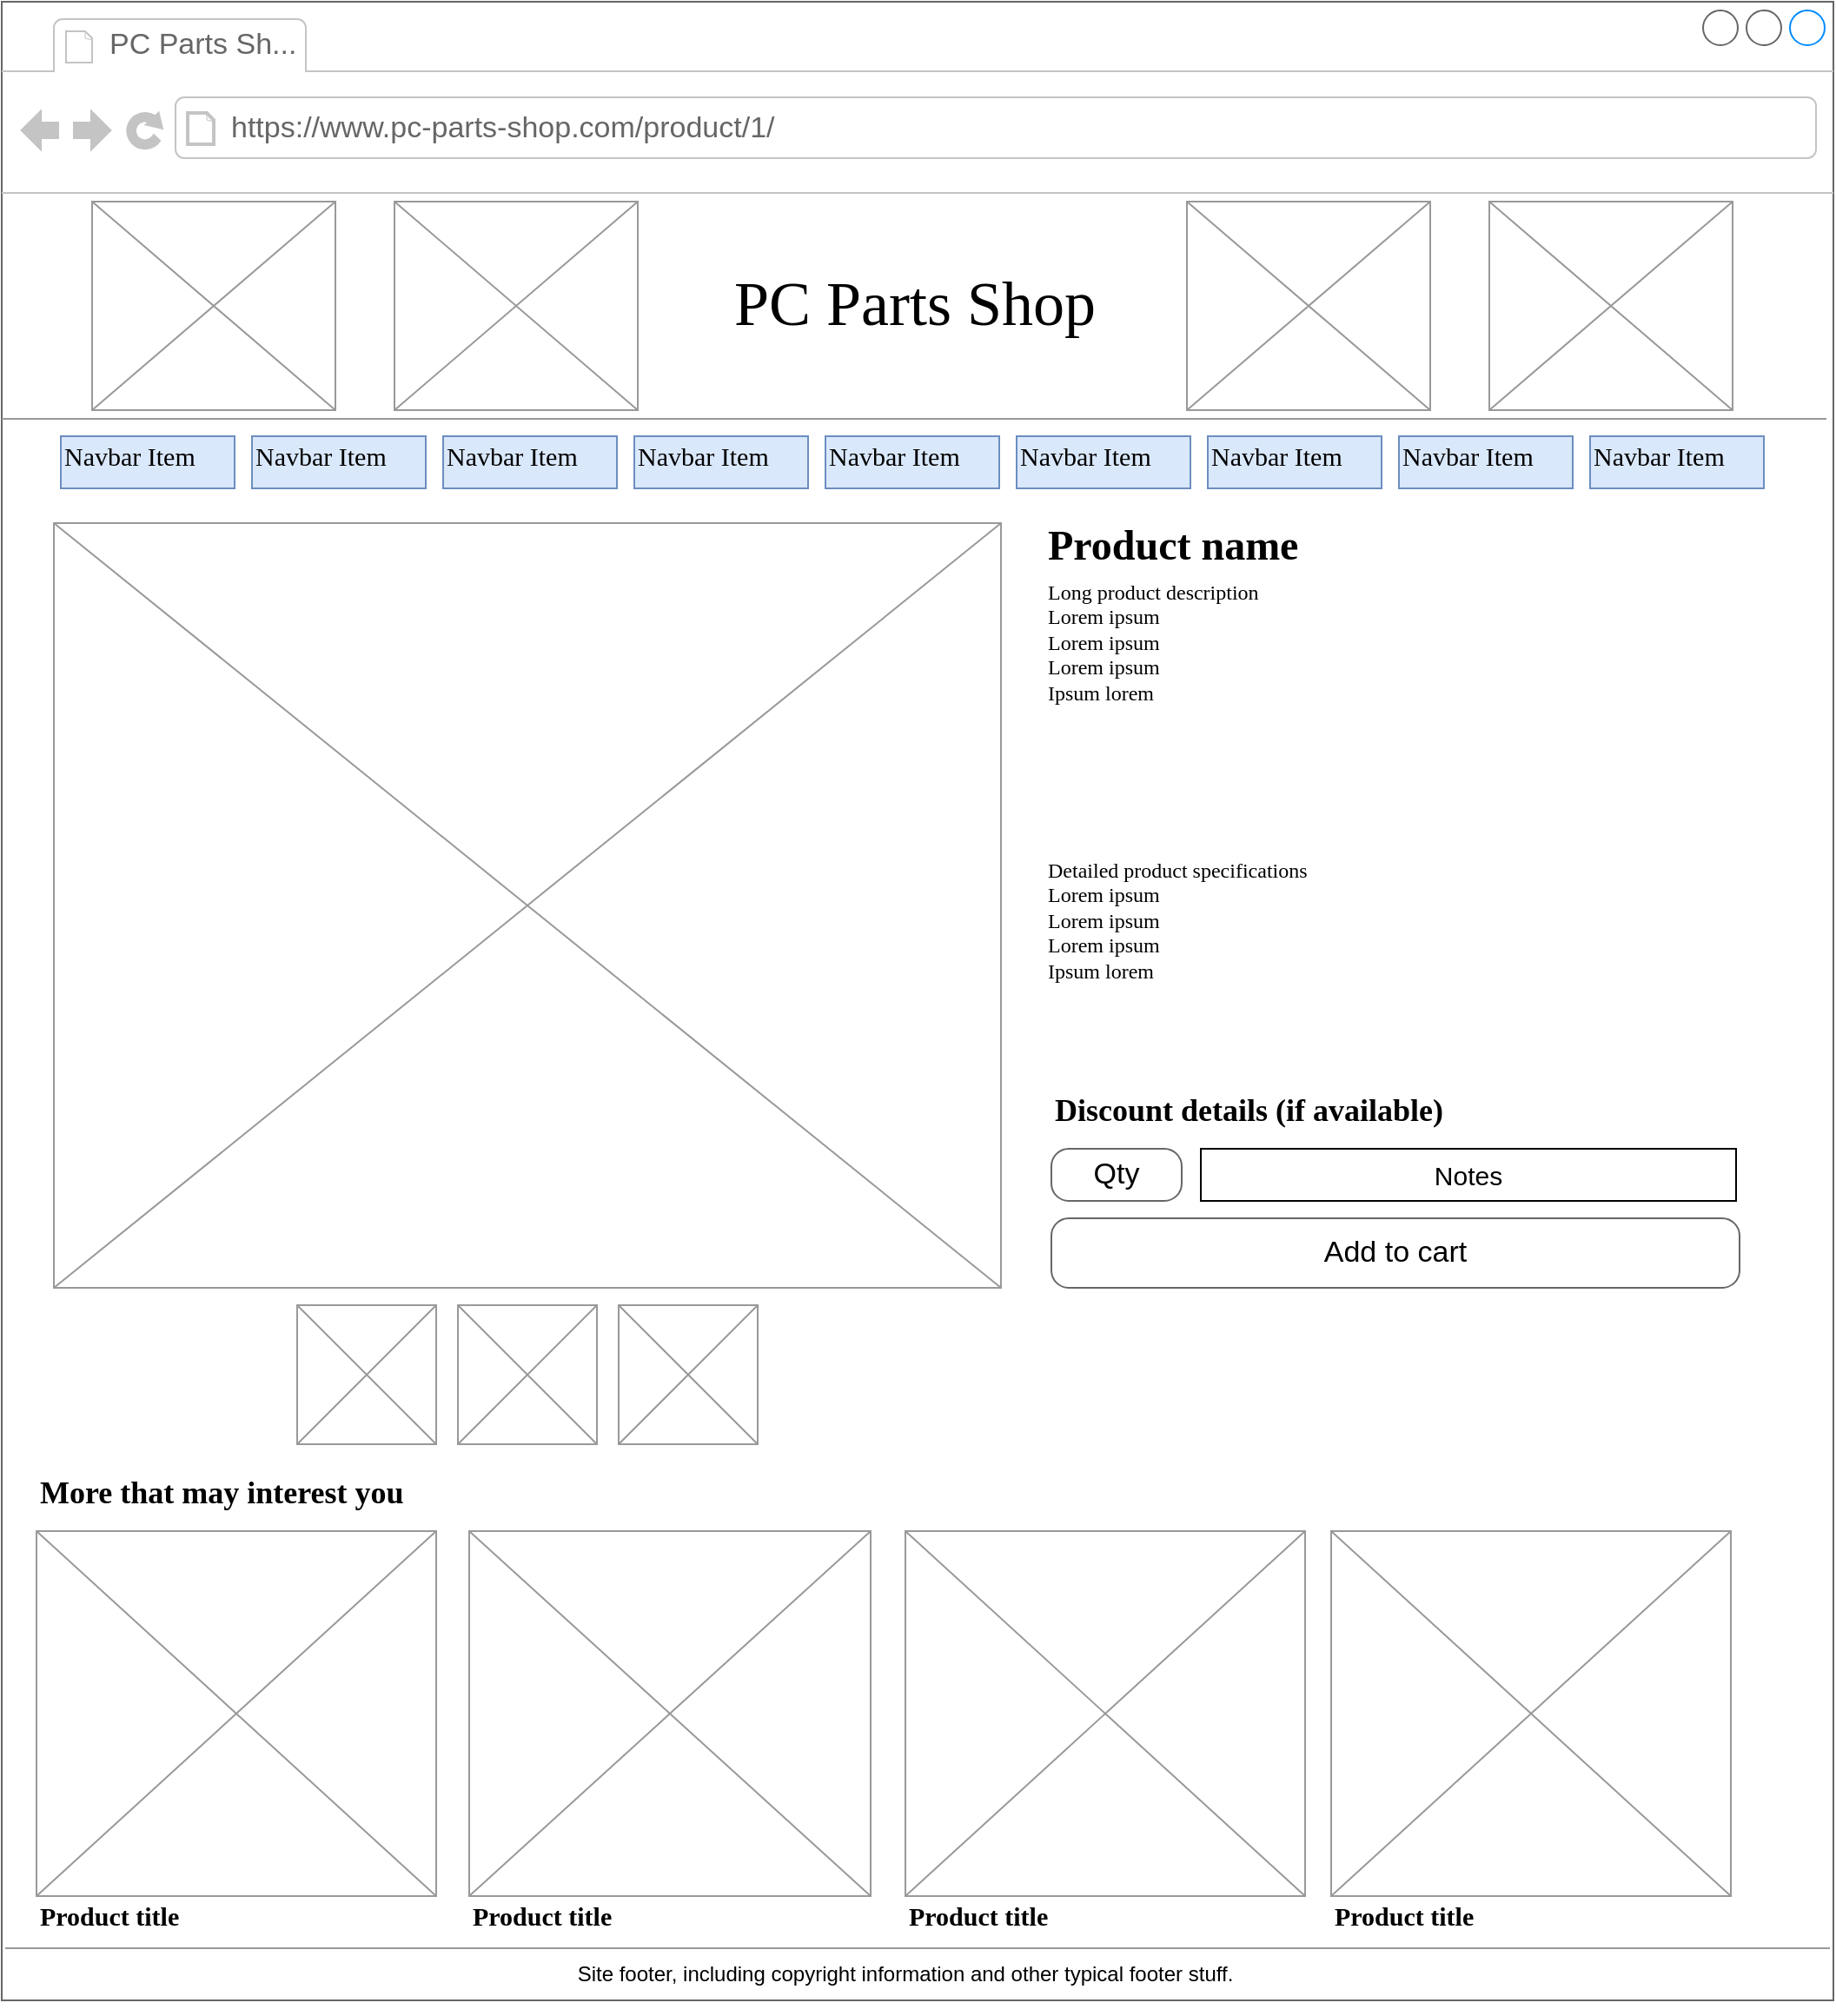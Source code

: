 <mxfile version="24.8.3">
  <diagram name="Page-1" id="2cc2dc42-3aac-f2a9-1cec-7a8b7cbee084">
    <mxGraphModel dx="1308" dy="842" grid="1" gridSize="10" guides="1" tooltips="1" connect="1" arrows="1" fold="1" page="1" pageScale="1" pageWidth="1100" pageHeight="850" background="none" math="0" shadow="0">
      <root>
        <mxCell id="0" />
        <mxCell id="1" parent="0" />
        <mxCell id="7026571954dc6520-1" value="" style="strokeWidth=1;shadow=0;dashed=0;align=center;html=1;shape=mxgraph.mockup.containers.browserWindow;rSize=0;strokeColor=#666666;mainText=,;recursiveResize=0;rounded=0;labelBackgroundColor=none;fontFamily=Verdana;fontSize=12" parent="1" vertex="1">
          <mxGeometry x="30" y="20" width="1054" height="1150" as="geometry" />
        </mxCell>
        <mxCell id="7026571954dc6520-2" value="&lt;div&gt;PC Parts Sh...&lt;/div&gt;" style="strokeWidth=1;shadow=0;dashed=0;align=center;html=1;shape=mxgraph.mockup.containers.anchor;fontSize=17;fontColor=#666666;align=left;" parent="7026571954dc6520-1" vertex="1">
          <mxGeometry x="60" y="12" width="110" height="26" as="geometry" />
        </mxCell>
        <mxCell id="7026571954dc6520-3" value="&lt;div&gt;https://www.pc-parts-shop.com/product/1/&lt;/div&gt;" style="strokeWidth=1;shadow=0;dashed=0;align=center;html=1;shape=mxgraph.mockup.containers.anchor;rSize=0;fontSize=17;fontColor=#666666;align=left;" parent="7026571954dc6520-1" vertex="1">
          <mxGeometry x="130" y="60" width="250" height="26" as="geometry" />
        </mxCell>
        <mxCell id="7026571954dc6520-4" value="&lt;div align=&quot;center&quot;&gt;&lt;font style=&quot;font-size: 36px;&quot;&gt;PC Parts Shop&lt;/font&gt;&lt;/div&gt;" style="text;html=1;points=[];align=center;verticalAlign=top;spacingTop=-4;fontSize=30;fontFamily=Verdana" parent="7026571954dc6520-1" vertex="1">
          <mxGeometry x="355" y="150" width="340" height="50" as="geometry" />
        </mxCell>
        <mxCell id="7026571954dc6520-15" value="" style="verticalLabelPosition=bottom;shadow=0;dashed=0;align=center;html=1;verticalAlign=top;strokeWidth=1;shape=mxgraph.mockup.markup.line;strokeColor=#999999;rounded=0;labelBackgroundColor=none;fillColor=#ffffff;fontFamily=Verdana;fontSize=12;fontColor=#000000;" parent="7026571954dc6520-1" vertex="1">
          <mxGeometry y="230" width="1050" height="20" as="geometry" />
        </mxCell>
        <mxCell id="7026571954dc6520-16" value="Navbar Item" style="text;html=1;points=[];align=left;verticalAlign=top;spacingTop=-4;fontSize=15;fontFamily=Verdana;fillColor=#dae8fc;strokeColor=#6c8ebf;" parent="7026571954dc6520-1" vertex="1">
          <mxGeometry x="34" y="250" width="100" height="30" as="geometry" />
        </mxCell>
        <mxCell id="7026571954dc6520-21" value="" style="verticalLabelPosition=bottom;shadow=0;dashed=0;align=center;html=1;verticalAlign=top;strokeWidth=1;shape=mxgraph.mockup.markup.line;strokeColor=#999999;rounded=0;labelBackgroundColor=none;fillColor=#ffffff;fontFamily=Verdana;fontSize=12;fontColor=#000000;" parent="7026571954dc6520-1" vertex="1">
          <mxGeometry x="2" y="1110" width="1050" height="20" as="geometry" />
        </mxCell>
        <mxCell id="7026571954dc6520-22" value="" style="verticalLabelPosition=bottom;shadow=0;dashed=0;align=center;html=1;verticalAlign=top;strokeWidth=1;shape=mxgraph.mockup.graphics.simpleIcon;strokeColor=#999999;fillColor=#ffffff;rounded=0;labelBackgroundColor=none;fontFamily=Verdana;fontSize=12;fontColor=#000000;" parent="7026571954dc6520-1" vertex="1">
          <mxGeometry x="30" y="300" width="545" height="440" as="geometry" />
        </mxCell>
        <mxCell id="7026571954dc6520-18" value="Add to cart" style="strokeWidth=1;shadow=0;dashed=0;align=center;html=1;shape=mxgraph.mockup.buttons.button;strokeColor=#666666;mainText=;buttonStyle=round;fontSize=17;fontStyle=0;fillColor=none;whiteSpace=wrap;rounded=0;labelBackgroundColor=none;" parent="7026571954dc6520-1" vertex="1">
          <mxGeometry x="604" y="700" width="396" height="40" as="geometry" />
        </mxCell>
        <mxCell id="7026571954dc6520-34" value="&lt;div&gt;Long product description&lt;/div&gt;&lt;div&gt;Lorem ipsum&lt;/div&gt;&lt;div&gt;&lt;div&gt;Lorem ipsum&lt;br&gt;&lt;div&gt;Lorem ipsum&lt;br&gt;&lt;div&gt;Ipsum lorem&lt;br&gt;&lt;/div&gt;&lt;/div&gt;&lt;/div&gt;&lt;/div&gt;" style="text;html=1;points=[];align=left;verticalAlign=top;spacingTop=-4;fontSize=12;fontFamily=Verdana;whiteSpace=wrap;" parent="7026571954dc6520-1" vertex="1">
          <mxGeometry x="600" y="330" width="454" height="80" as="geometry" />
        </mxCell>
        <mxCell id="HpChw-fos6fTmwqIw70c-1" value="" style="verticalLabelPosition=bottom;shadow=0;dashed=0;align=center;html=1;verticalAlign=top;strokeWidth=1;shape=mxgraph.mockup.graphics.simpleIcon;strokeColor=#999999;fillColor=#ffffff;rounded=0;labelBackgroundColor=none;fontFamily=Verdana;fontSize=12;fontColor=#000000;" vertex="1" parent="7026571954dc6520-1">
          <mxGeometry x="52" y="115" width="140" height="120" as="geometry" />
        </mxCell>
        <mxCell id="HpChw-fos6fTmwqIw70c-2" value="" style="verticalLabelPosition=bottom;shadow=0;dashed=0;align=center;html=1;verticalAlign=top;strokeWidth=1;shape=mxgraph.mockup.graphics.simpleIcon;strokeColor=#999999;fillColor=#ffffff;rounded=0;labelBackgroundColor=none;fontFamily=Verdana;fontSize=12;fontColor=#000000;" vertex="1" parent="7026571954dc6520-1">
          <mxGeometry x="226" y="115" width="140" height="120" as="geometry" />
        </mxCell>
        <mxCell id="HpChw-fos6fTmwqIw70c-3" value="" style="verticalLabelPosition=bottom;shadow=0;dashed=0;align=center;html=1;verticalAlign=top;strokeWidth=1;shape=mxgraph.mockup.graphics.simpleIcon;strokeColor=#999999;fillColor=#ffffff;rounded=0;labelBackgroundColor=none;fontFamily=Verdana;fontSize=12;fontColor=#000000;" vertex="1" parent="7026571954dc6520-1">
          <mxGeometry x="682" y="115" width="140" height="120" as="geometry" />
        </mxCell>
        <mxCell id="HpChw-fos6fTmwqIw70c-4" value="" style="verticalLabelPosition=bottom;shadow=0;dashed=0;align=center;html=1;verticalAlign=top;strokeWidth=1;shape=mxgraph.mockup.graphics.simpleIcon;strokeColor=#999999;fillColor=#ffffff;rounded=0;labelBackgroundColor=none;fontFamily=Verdana;fontSize=12;fontColor=#000000;" vertex="1" parent="7026571954dc6520-1">
          <mxGeometry x="856" y="115" width="140" height="120" as="geometry" />
        </mxCell>
        <mxCell id="HpChw-fos6fTmwqIw70c-5" value="Navbar Item" style="text;html=1;points=[];align=left;verticalAlign=top;spacingTop=-4;fontSize=15;fontFamily=Verdana;fillColor=#dae8fc;strokeColor=#6c8ebf;" vertex="1" parent="7026571954dc6520-1">
          <mxGeometry x="144" y="250" width="100" height="30" as="geometry" />
        </mxCell>
        <mxCell id="HpChw-fos6fTmwqIw70c-6" value="Navbar Item" style="text;html=1;points=[];align=left;verticalAlign=top;spacingTop=-4;fontSize=15;fontFamily=Verdana;fillColor=#dae8fc;strokeColor=#6c8ebf;" vertex="1" parent="7026571954dc6520-1">
          <mxGeometry x="254" y="250" width="100" height="30" as="geometry" />
        </mxCell>
        <mxCell id="HpChw-fos6fTmwqIw70c-7" value="Navbar Item" style="text;html=1;points=[];align=left;verticalAlign=top;spacingTop=-4;fontSize=15;fontFamily=Verdana;fillColor=#dae8fc;strokeColor=#6c8ebf;" vertex="1" parent="7026571954dc6520-1">
          <mxGeometry x="364" y="250" width="100" height="30" as="geometry" />
        </mxCell>
        <mxCell id="HpChw-fos6fTmwqIw70c-8" value="Navbar Item" style="text;html=1;points=[];align=left;verticalAlign=top;spacingTop=-4;fontSize=15;fontFamily=Verdana;fillColor=#dae8fc;strokeColor=#6c8ebf;" vertex="1" parent="7026571954dc6520-1">
          <mxGeometry x="474" y="250" width="100" height="30" as="geometry" />
        </mxCell>
        <mxCell id="HpChw-fos6fTmwqIw70c-9" value="Navbar Item" style="text;html=1;points=[];align=left;verticalAlign=top;spacingTop=-4;fontSize=15;fontFamily=Verdana;fillColor=#dae8fc;strokeColor=#6c8ebf;" vertex="1" parent="7026571954dc6520-1">
          <mxGeometry x="584" y="250" width="100" height="30" as="geometry" />
        </mxCell>
        <mxCell id="HpChw-fos6fTmwqIw70c-10" value="Navbar Item" style="text;html=1;points=[];align=left;verticalAlign=top;spacingTop=-4;fontSize=15;fontFamily=Verdana;fillColor=#dae8fc;strokeColor=#6c8ebf;" vertex="1" parent="7026571954dc6520-1">
          <mxGeometry x="694" y="250" width="100" height="30" as="geometry" />
        </mxCell>
        <mxCell id="HpChw-fos6fTmwqIw70c-11" value="Navbar Item" style="text;html=1;points=[];align=left;verticalAlign=top;spacingTop=-4;fontSize=15;fontFamily=Verdana;fillColor=#dae8fc;strokeColor=#6c8ebf;" vertex="1" parent="7026571954dc6520-1">
          <mxGeometry x="804" y="250" width="100" height="30" as="geometry" />
        </mxCell>
        <mxCell id="HpChw-fos6fTmwqIw70c-12" value="Navbar Item" style="text;html=1;points=[];align=left;verticalAlign=top;spacingTop=-4;fontSize=15;fontFamily=Verdana;fillColor=#dae8fc;strokeColor=#6c8ebf;" vertex="1" parent="7026571954dc6520-1">
          <mxGeometry x="914" y="250" width="100" height="30" as="geometry" />
        </mxCell>
        <mxCell id="HpChw-fos6fTmwqIw70c-19" value="Qty" style="strokeWidth=1;shadow=0;dashed=0;align=center;html=1;shape=mxgraph.mockup.buttons.button;strokeColor=#666666;mainText=;buttonStyle=round;fontSize=17;fontStyle=0;fillColor=none;whiteSpace=wrap;rounded=0;labelBackgroundColor=none;" vertex="1" parent="7026571954dc6520-1">
          <mxGeometry x="604" y="660" width="75" height="30" as="geometry" />
        </mxCell>
        <mxCell id="7026571954dc6520-36" value="&lt;div align=&quot;center&quot;&gt;Site footer, including copyright information and other typical footer stuff.&lt;/div&gt;" style="text;spacingTop=-5;whiteSpace=wrap;html=1;align=center;fontSize=12;fontFamily=Helvetica;fillColor=none;strokeColor=none;rounded=0;shadow=1;labelBackgroundColor=none;" parent="7026571954dc6520-1" vertex="1">
          <mxGeometry x="275" y="1126" width="490" height="25" as="geometry" />
        </mxCell>
        <mxCell id="HpChw-fos6fTmwqIw70c-20" value="&lt;h1&gt;Product name&lt;br&gt;&lt;/h1&gt;" style="text;html=1;points=[];align=left;verticalAlign=top;spacingTop=-4;fontSize=12;fontFamily=Verdana;whiteSpace=wrap;" vertex="1" parent="7026571954dc6520-1">
          <mxGeometry x="600" y="280" width="364" height="40" as="geometry" />
        </mxCell>
        <mxCell id="HpChw-fos6fTmwqIw70c-21" value="&lt;h2&gt;More that may interest you&lt;br&gt;&lt;/h2&gt;" style="text;html=1;points=[];align=left;verticalAlign=top;spacingTop=-4;fontSize=12;fontFamily=Verdana;whiteSpace=wrap;" vertex="1" parent="7026571954dc6520-1">
          <mxGeometry x="20" y="830" width="290" height="40" as="geometry" />
        </mxCell>
        <mxCell id="HpChw-fos6fTmwqIw70c-22" value="" style="verticalLabelPosition=bottom;shadow=0;dashed=0;align=center;html=1;verticalAlign=top;strokeWidth=1;shape=mxgraph.mockup.graphics.simpleIcon;strokeColor=#999999;fillColor=#ffffff;rounded=0;labelBackgroundColor=none;fontFamily=Verdana;fontSize=12;fontColor=#000000;" vertex="1" parent="7026571954dc6520-1">
          <mxGeometry x="170" y="750" width="80" height="80" as="geometry" />
        </mxCell>
        <mxCell id="HpChw-fos6fTmwqIw70c-23" value="" style="verticalLabelPosition=bottom;shadow=0;dashed=0;align=center;html=1;verticalAlign=top;strokeWidth=1;shape=mxgraph.mockup.graphics.simpleIcon;strokeColor=#999999;fillColor=#ffffff;rounded=0;labelBackgroundColor=none;fontFamily=Verdana;fontSize=12;fontColor=#000000;" vertex="1" parent="7026571954dc6520-1">
          <mxGeometry x="20" y="880" width="230" height="210" as="geometry" />
        </mxCell>
        <mxCell id="HpChw-fos6fTmwqIw70c-24" value="" style="verticalLabelPosition=bottom;shadow=0;dashed=0;align=center;html=1;verticalAlign=top;strokeWidth=1;shape=mxgraph.mockup.graphics.simpleIcon;strokeColor=#999999;fillColor=#ffffff;rounded=0;labelBackgroundColor=none;fontFamily=Verdana;fontSize=12;fontColor=#000000;" vertex="1" parent="7026571954dc6520-1">
          <mxGeometry x="269" y="880" width="231" height="210" as="geometry" />
        </mxCell>
        <mxCell id="HpChw-fos6fTmwqIw70c-32" value="&lt;font style=&quot;font-size: 15px;&quot;&gt;&lt;b&gt;Product title&lt;br&gt;&lt;/b&gt;&lt;/font&gt;" style="text;html=1;points=[];align=left;verticalAlign=top;spacingTop=-4;fontSize=12;fontFamily=Verdana;whiteSpace=wrap;" vertex="1" parent="7026571954dc6520-1">
          <mxGeometry x="20" y="1090" width="150" height="40" as="geometry" />
        </mxCell>
        <mxCell id="HpChw-fos6fTmwqIw70c-33" value="&lt;font style=&quot;font-size: 15px;&quot;&gt;&lt;b&gt;Product title&lt;br&gt;&lt;/b&gt;&lt;/font&gt;" style="text;html=1;points=[];align=left;verticalAlign=top;spacingTop=-4;fontSize=12;fontFamily=Verdana;whiteSpace=wrap;" vertex="1" parent="7026571954dc6520-1">
          <mxGeometry x="269" y="1090" width="150" height="40" as="geometry" />
        </mxCell>
        <mxCell id="HpChw-fos6fTmwqIw70c-34" value="" style="verticalLabelPosition=bottom;shadow=0;dashed=0;align=center;html=1;verticalAlign=top;strokeWidth=1;shape=mxgraph.mockup.graphics.simpleIcon;strokeColor=#999999;fillColor=#ffffff;rounded=0;labelBackgroundColor=none;fontFamily=Verdana;fontSize=12;fontColor=#000000;" vertex="1" parent="7026571954dc6520-1">
          <mxGeometry x="262.5" y="750" width="80" height="80" as="geometry" />
        </mxCell>
        <mxCell id="HpChw-fos6fTmwqIw70c-35" value="" style="verticalLabelPosition=bottom;shadow=0;dashed=0;align=center;html=1;verticalAlign=top;strokeWidth=1;shape=mxgraph.mockup.graphics.simpleIcon;strokeColor=#999999;fillColor=#ffffff;rounded=0;labelBackgroundColor=none;fontFamily=Verdana;fontSize=12;fontColor=#000000;" vertex="1" parent="7026571954dc6520-1">
          <mxGeometry x="355" y="750" width="80" height="80" as="geometry" />
        </mxCell>
        <mxCell id="HpChw-fos6fTmwqIw70c-36" value="" style="verticalLabelPosition=bottom;shadow=0;dashed=0;align=center;html=1;verticalAlign=top;strokeWidth=1;shape=mxgraph.mockup.graphics.simpleIcon;strokeColor=#999999;fillColor=#ffffff;rounded=0;labelBackgroundColor=none;fontFamily=Verdana;fontSize=12;fontColor=#000000;" vertex="1" parent="7026571954dc6520-1">
          <mxGeometry x="520" y="880" width="230" height="210" as="geometry" />
        </mxCell>
        <mxCell id="HpChw-fos6fTmwqIw70c-37" value="&lt;font style=&quot;font-size: 15px;&quot;&gt;&lt;b&gt;Product title&lt;br&gt;&lt;/b&gt;&lt;/font&gt;" style="text;html=1;points=[];align=left;verticalAlign=top;spacingTop=-4;fontSize=12;fontFamily=Verdana;whiteSpace=wrap;" vertex="1" parent="7026571954dc6520-1">
          <mxGeometry x="520" y="1090" width="150" height="40" as="geometry" />
        </mxCell>
        <mxCell id="HpChw-fos6fTmwqIw70c-38" value="&lt;font style=&quot;font-size: 15px;&quot;&gt;Notes&lt;/font&gt;" style="rounded=0;whiteSpace=wrap;html=1;" vertex="1" parent="7026571954dc6520-1">
          <mxGeometry x="690" y="660" width="308" height="30" as="geometry" />
        </mxCell>
        <mxCell id="HpChw-fos6fTmwqIw70c-39" value="&lt;div&gt;Detailed product specifications&lt;/div&gt;&lt;div&gt;Lorem ipsum&lt;/div&gt;&lt;div&gt;Lorem ipsum&lt;/div&gt;&lt;div&gt;Lorem ipsum&lt;/div&gt;&lt;div&gt;Ipsum lorem&lt;br&gt;&lt;/div&gt;" style="text;html=1;points=[];align=left;verticalAlign=top;spacingTop=-4;fontSize=12;fontFamily=Verdana;whiteSpace=wrap;" vertex="1" parent="7026571954dc6520-1">
          <mxGeometry x="600" y="490" width="454" height="80" as="geometry" />
        </mxCell>
        <mxCell id="HpChw-fos6fTmwqIw70c-40" value="" style="verticalLabelPosition=bottom;shadow=0;dashed=0;align=center;html=1;verticalAlign=top;strokeWidth=1;shape=mxgraph.mockup.graphics.simpleIcon;strokeColor=#999999;fillColor=#ffffff;rounded=0;labelBackgroundColor=none;fontFamily=Verdana;fontSize=12;fontColor=#000000;" vertex="1" parent="7026571954dc6520-1">
          <mxGeometry x="765" y="880" width="230" height="210" as="geometry" />
        </mxCell>
        <mxCell id="HpChw-fos6fTmwqIw70c-41" value="&lt;font style=&quot;font-size: 15px;&quot;&gt;&lt;b&gt;Product title&lt;br&gt;&lt;/b&gt;&lt;/font&gt;" style="text;html=1;points=[];align=left;verticalAlign=top;spacingTop=-4;fontSize=12;fontFamily=Verdana;whiteSpace=wrap;" vertex="1" parent="7026571954dc6520-1">
          <mxGeometry x="765" y="1090" width="150" height="40" as="geometry" />
        </mxCell>
        <mxCell id="HpChw-fos6fTmwqIw70c-42" value="&lt;h2&gt;Discount details (if available)&lt;br&gt;&lt;/h2&gt;" style="text;html=1;points=[];align=left;verticalAlign=top;spacingTop=-4;fontSize=12;fontFamily=Verdana;whiteSpace=wrap;" vertex="1" parent="7026571954dc6520-1">
          <mxGeometry x="604" y="610" width="380" height="40" as="geometry" />
        </mxCell>
      </root>
    </mxGraphModel>
  </diagram>
</mxfile>
